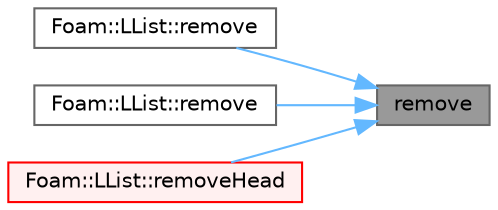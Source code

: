 digraph "remove"
{
 // LATEX_PDF_SIZE
  bgcolor="transparent";
  edge [fontname=Helvetica,fontsize=10,labelfontname=Helvetica,labelfontsize=10];
  node [fontname=Helvetica,fontsize=10,shape=box,height=0.2,width=0.4];
  rankdir="RL";
  Node1 [id="Node000001",label="remove",height=0.2,width=0.4,color="gray40", fillcolor="grey60", style="filled", fontcolor="black",tooltip=" "];
  Node1 -> Node2 [id="edge1_Node000001_Node000002",dir="back",color="steelblue1",style="solid",tooltip=" "];
  Node2 [id="Node000002",label="Foam::LList::remove",height=0.2,width=0.4,color="grey40", fillcolor="white", style="filled",URL="$classFoam_1_1LList.html#a87f0f6304bf2a92c3209ca892e551e12",tooltip=" "];
  Node1 -> Node3 [id="edge2_Node000001_Node000003",dir="back",color="steelblue1",style="solid",tooltip=" "];
  Node3 [id="Node000003",label="Foam::LList::remove",height=0.2,width=0.4,color="grey40", fillcolor="white", style="filled",URL="$classFoam_1_1LList.html#afbeb01f43bceb91ebb5865f9b3e75191",tooltip=" "];
  Node1 -> Node4 [id="edge3_Node000001_Node000004",dir="back",color="steelblue1",style="solid",tooltip=" "];
  Node4 [id="Node000004",label="Foam::LList::removeHead",height=0.2,width=0.4,color="red", fillcolor="#FFF0F0", style="filled",URL="$classFoam_1_1LList.html#a97b5d2a039e9116cbcd9ebf9fcac95d4",tooltip=" "];
}
